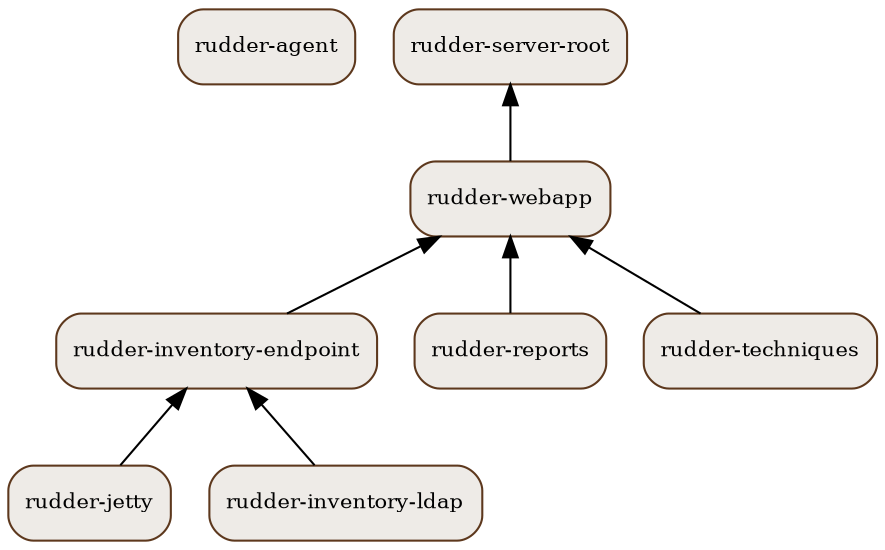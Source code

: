 digraph packages{

rankdir=BT;

node [
    shape=Mrecord, 
    style=filled, 
    color="#5d381d", 
    fillcolor="#eeebe7",
    fontsize=10
]

"rudder-agent"
"rudder-jetty"
"rudder-inventory-ldap"
"rudder-inventory-endpoint"
"rudder-reports"
"rudder-techniques"
"rudder-webapp"
"rudder-server-root"

{rank=same;
  "rudder-agent"
  "rudder-server-root"
}
{rank=same;
  "rudder-inventory-ldap"
  "rudder-jetty"
}

"rudder-jetty" -> "rudder-inventory-endpoint"

"rudder-inventory-ldap" -> "rudder-inventory-endpoint"

{rank=same;
  "rudder-inventory-endpoint"
  "rudder-reports"
  "rudder-techniques"
}

"rudder-inventory-endpoint" -> "rudder-webapp"

"rudder-techniques" -> "rudder-webapp" 

"rudder-reports"-> "rudder-webapp"

"rudder-webapp" -> "rudder-server-root"

}




